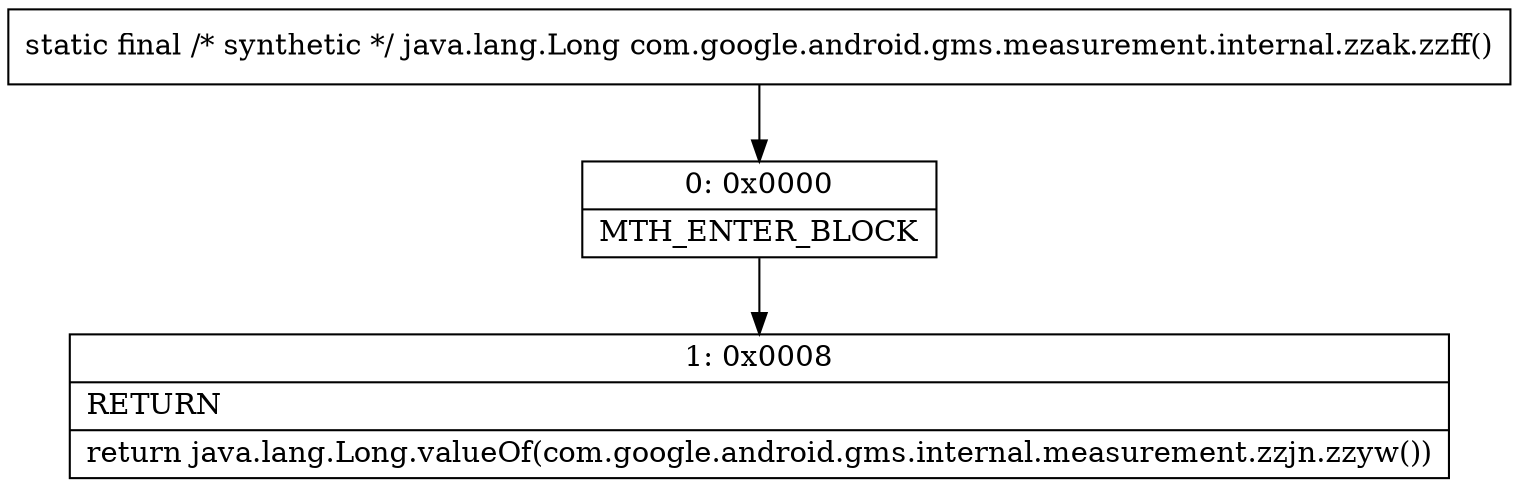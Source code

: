 digraph "CFG forcom.google.android.gms.measurement.internal.zzak.zzff()Ljava\/lang\/Long;" {
Node_0 [shape=record,label="{0\:\ 0x0000|MTH_ENTER_BLOCK\l}"];
Node_1 [shape=record,label="{1\:\ 0x0008|RETURN\l|return java.lang.Long.valueOf(com.google.android.gms.internal.measurement.zzjn.zzyw())\l}"];
MethodNode[shape=record,label="{static final \/* synthetic *\/ java.lang.Long com.google.android.gms.measurement.internal.zzak.zzff() }"];
MethodNode -> Node_0;
Node_0 -> Node_1;
}

